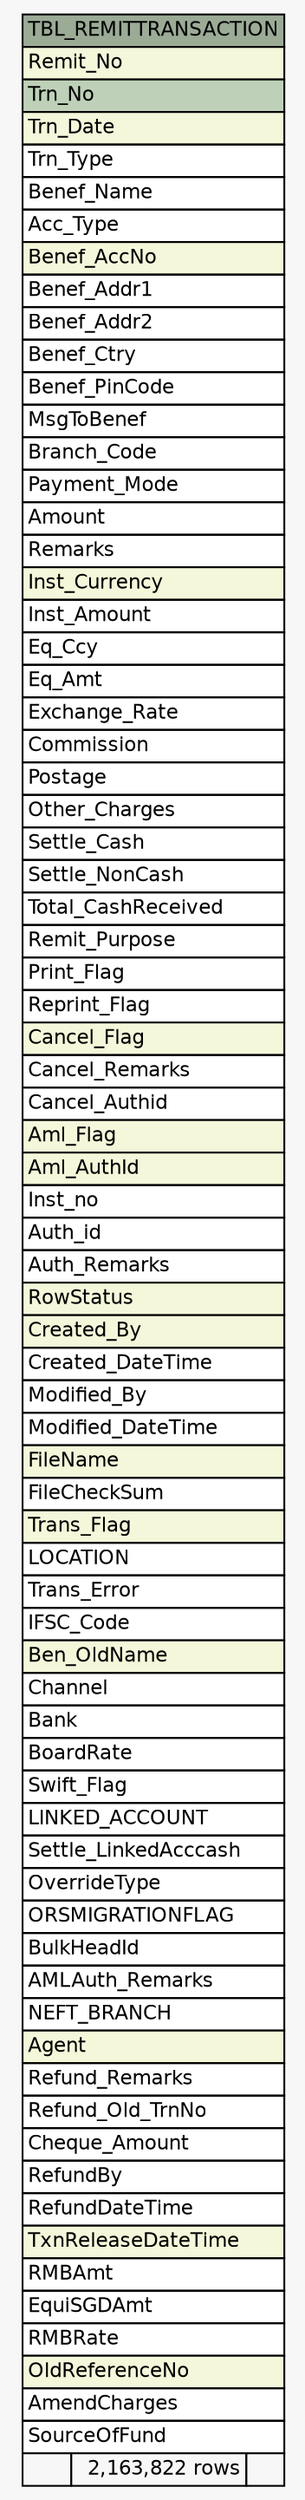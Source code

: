 // dot 2.38.0 on Windows 10 10.0
// SchemaSpy rev 590
digraph "TBL_REMITTRANSACTION" {
  graph [
    rankdir="RL"
    bgcolor="#f7f7f7"
    nodesep="0.18"
    ranksep="0.46"
    fontname="Helvetica"
    fontsize="11"
  ];
  node [
    fontname="Helvetica"
    fontsize="11"
    shape="plaintext"
  ];
  edge [
    arrowsize="0.8"
  ];
  "TBL_REMITTRANSACTION" [
    label=<
    <TABLE BORDER="0" CELLBORDER="1" CELLSPACING="0" BGCOLOR="#ffffff">
      <TR><TD COLSPAN="3" BGCOLOR="#9bab96" ALIGN="CENTER">TBL_REMITTRANSACTION</TD></TR>
      <TR><TD PORT="Remit_No" COLSPAN="3" BGCOLOR="#f4f7da" ALIGN="LEFT">Remit_No</TD></TR>
      <TR><TD PORT="Trn_No" COLSPAN="3" BGCOLOR="#bed1b8" ALIGN="LEFT">Trn_No</TD></TR>
      <TR><TD PORT="Trn_Date" COLSPAN="3" BGCOLOR="#f4f7da" ALIGN="LEFT">Trn_Date</TD></TR>
      <TR><TD PORT="Trn_Type" COLSPAN="3" ALIGN="LEFT">Trn_Type</TD></TR>
      <TR><TD PORT="Benef_Name" COLSPAN="3" ALIGN="LEFT">Benef_Name</TD></TR>
      <TR><TD PORT="Acc_Type" COLSPAN="3" ALIGN="LEFT">Acc_Type</TD></TR>
      <TR><TD PORT="Benef_AccNo" COLSPAN="3" BGCOLOR="#f4f7da" ALIGN="LEFT">Benef_AccNo</TD></TR>
      <TR><TD PORT="Benef_Addr1" COLSPAN="3" ALIGN="LEFT">Benef_Addr1</TD></TR>
      <TR><TD PORT="Benef_Addr2" COLSPAN="3" ALIGN="LEFT">Benef_Addr2</TD></TR>
      <TR><TD PORT="Benef_Ctry" COLSPAN="3" ALIGN="LEFT">Benef_Ctry</TD></TR>
      <TR><TD PORT="Benef_PinCode" COLSPAN="3" ALIGN="LEFT">Benef_PinCode</TD></TR>
      <TR><TD PORT="MsgToBenef" COLSPAN="3" ALIGN="LEFT">MsgToBenef</TD></TR>
      <TR><TD PORT="Branch_Code" COLSPAN="3" ALIGN="LEFT">Branch_Code</TD></TR>
      <TR><TD PORT="Payment_Mode" COLSPAN="3" ALIGN="LEFT">Payment_Mode</TD></TR>
      <TR><TD PORT="Amount" COLSPAN="3" ALIGN="LEFT">Amount</TD></TR>
      <TR><TD PORT="Remarks" COLSPAN="3" ALIGN="LEFT">Remarks</TD></TR>
      <TR><TD PORT="Inst_Currency" COLSPAN="3" BGCOLOR="#f4f7da" ALIGN="LEFT">Inst_Currency</TD></TR>
      <TR><TD PORT="Inst_Amount" COLSPAN="3" ALIGN="LEFT">Inst_Amount</TD></TR>
      <TR><TD PORT="Eq_Ccy" COLSPAN="3" ALIGN="LEFT">Eq_Ccy</TD></TR>
      <TR><TD PORT="Eq_Amt" COLSPAN="3" ALIGN="LEFT">Eq_Amt</TD></TR>
      <TR><TD PORT="Exchange_Rate" COLSPAN="3" ALIGN="LEFT">Exchange_Rate</TD></TR>
      <TR><TD PORT="Commission" COLSPAN="3" ALIGN="LEFT">Commission</TD></TR>
      <TR><TD PORT="Postage" COLSPAN="3" ALIGN="LEFT">Postage</TD></TR>
      <TR><TD PORT="Other_Charges" COLSPAN="3" ALIGN="LEFT">Other_Charges</TD></TR>
      <TR><TD PORT="Settle_Cash" COLSPAN="3" ALIGN="LEFT">Settle_Cash</TD></TR>
      <TR><TD PORT="Settle_NonCash" COLSPAN="3" ALIGN="LEFT">Settle_NonCash</TD></TR>
      <TR><TD PORT="Total_CashReceived" COLSPAN="3" ALIGN="LEFT">Total_CashReceived</TD></TR>
      <TR><TD PORT="Remit_Purpose" COLSPAN="3" ALIGN="LEFT">Remit_Purpose</TD></TR>
      <TR><TD PORT="Print_Flag" COLSPAN="3" ALIGN="LEFT">Print_Flag</TD></TR>
      <TR><TD PORT="Reprint_Flag" COLSPAN="3" ALIGN="LEFT">Reprint_Flag</TD></TR>
      <TR><TD PORT="Cancel_Flag" COLSPAN="3" BGCOLOR="#f4f7da" ALIGN="LEFT">Cancel_Flag</TD></TR>
      <TR><TD PORT="Cancel_Remarks" COLSPAN="3" ALIGN="LEFT">Cancel_Remarks</TD></TR>
      <TR><TD PORT="Cancel_Authid" COLSPAN="3" ALIGN="LEFT">Cancel_Authid</TD></TR>
      <TR><TD PORT="Aml_Flag" COLSPAN="3" BGCOLOR="#f4f7da" ALIGN="LEFT">Aml_Flag</TD></TR>
      <TR><TD PORT="Aml_AuthId" COLSPAN="3" BGCOLOR="#f4f7da" ALIGN="LEFT">Aml_AuthId</TD></TR>
      <TR><TD PORT="Inst_no" COLSPAN="3" ALIGN="LEFT">Inst_no</TD></TR>
      <TR><TD PORT="Auth_id" COLSPAN="3" ALIGN="LEFT">Auth_id</TD></TR>
      <TR><TD PORT="Auth_Remarks" COLSPAN="3" ALIGN="LEFT">Auth_Remarks</TD></TR>
      <TR><TD PORT="RowStatus" COLSPAN="3" BGCOLOR="#f4f7da" ALIGN="LEFT">RowStatus</TD></TR>
      <TR><TD PORT="Created_By" COLSPAN="3" BGCOLOR="#f4f7da" ALIGN="LEFT">Created_By</TD></TR>
      <TR><TD PORT="Created_DateTime" COLSPAN="3" ALIGN="LEFT">Created_DateTime</TD></TR>
      <TR><TD PORT="Modified_By" COLSPAN="3" ALIGN="LEFT">Modified_By</TD></TR>
      <TR><TD PORT="Modified_DateTime" COLSPAN="3" ALIGN="LEFT">Modified_DateTime</TD></TR>
      <TR><TD PORT="FileName" COLSPAN="3" BGCOLOR="#f4f7da" ALIGN="LEFT">FileName</TD></TR>
      <TR><TD PORT="FileCheckSum" COLSPAN="3" ALIGN="LEFT">FileCheckSum</TD></TR>
      <TR><TD PORT="Trans_Flag" COLSPAN="3" BGCOLOR="#f4f7da" ALIGN="LEFT">Trans_Flag</TD></TR>
      <TR><TD PORT="LOCATION" COLSPAN="3" ALIGN="LEFT">LOCATION</TD></TR>
      <TR><TD PORT="Trans_Error" COLSPAN="3" ALIGN="LEFT">Trans_Error</TD></TR>
      <TR><TD PORT="IFSC_Code" COLSPAN="3" ALIGN="LEFT">IFSC_Code</TD></TR>
      <TR><TD PORT="Ben_OldName" COLSPAN="3" BGCOLOR="#f4f7da" ALIGN="LEFT">Ben_OldName</TD></TR>
      <TR><TD PORT="Channel" COLSPAN="3" ALIGN="LEFT">Channel</TD></TR>
      <TR><TD PORT="Bank" COLSPAN="3" ALIGN="LEFT">Bank</TD></TR>
      <TR><TD PORT="BoardRate" COLSPAN="3" ALIGN="LEFT">BoardRate</TD></TR>
      <TR><TD PORT="Swift_Flag" COLSPAN="3" ALIGN="LEFT">Swift_Flag</TD></TR>
      <TR><TD PORT="LINKED_ACCOUNT" COLSPAN="3" ALIGN="LEFT">LINKED_ACCOUNT</TD></TR>
      <TR><TD PORT="Settle_LinkedAcccash" COLSPAN="3" ALIGN="LEFT">Settle_LinkedAcccash</TD></TR>
      <TR><TD PORT="OverrideType" COLSPAN="3" ALIGN="LEFT">OverrideType</TD></TR>
      <TR><TD PORT="ORSMIGRATIONFLAG" COLSPAN="3" ALIGN="LEFT">ORSMIGRATIONFLAG</TD></TR>
      <TR><TD PORT="BulkHeadId" COLSPAN="3" ALIGN="LEFT">BulkHeadId</TD></TR>
      <TR><TD PORT="AMLAuth_Remarks" COLSPAN="3" ALIGN="LEFT">AMLAuth_Remarks</TD></TR>
      <TR><TD PORT="NEFT_BRANCH" COLSPAN="3" ALIGN="LEFT">NEFT_BRANCH</TD></TR>
      <TR><TD PORT="Agent" COLSPAN="3" BGCOLOR="#f4f7da" ALIGN="LEFT">Agent</TD></TR>
      <TR><TD PORT="Refund_Remarks" COLSPAN="3" ALIGN="LEFT">Refund_Remarks</TD></TR>
      <TR><TD PORT="Refund_Old_TrnNo" COLSPAN="3" ALIGN="LEFT">Refund_Old_TrnNo</TD></TR>
      <TR><TD PORT="Cheque_Amount" COLSPAN="3" ALIGN="LEFT">Cheque_Amount</TD></TR>
      <TR><TD PORT="RefundBy" COLSPAN="3" ALIGN="LEFT">RefundBy</TD></TR>
      <TR><TD PORT="RefundDateTime" COLSPAN="3" ALIGN="LEFT">RefundDateTime</TD></TR>
      <TR><TD PORT="TxnReleaseDateTime" COLSPAN="3" BGCOLOR="#f4f7da" ALIGN="LEFT">TxnReleaseDateTime</TD></TR>
      <TR><TD PORT="RMBAmt" COLSPAN="3" ALIGN="LEFT">RMBAmt</TD></TR>
      <TR><TD PORT="EquiSGDAmt" COLSPAN="3" ALIGN="LEFT">EquiSGDAmt</TD></TR>
      <TR><TD PORT="RMBRate" COLSPAN="3" ALIGN="LEFT">RMBRate</TD></TR>
      <TR><TD PORT="OldReferenceNo" COLSPAN="3" BGCOLOR="#f4f7da" ALIGN="LEFT">OldReferenceNo</TD></TR>
      <TR><TD PORT="AmendCharges" COLSPAN="3" ALIGN="LEFT">AmendCharges</TD></TR>
      <TR><TD PORT="SourceOfFund" COLSPAN="3" ALIGN="LEFT">SourceOfFund</TD></TR>
      <TR><TD ALIGN="LEFT" BGCOLOR="#f7f7f7">  </TD><TD ALIGN="RIGHT" BGCOLOR="#f7f7f7">2,163,822 rows</TD><TD ALIGN="RIGHT" BGCOLOR="#f7f7f7">  </TD></TR>
    </TABLE>>
    URL="tables/TBL_REMITTRANSACTION.html"
    tooltip="TBL_REMITTRANSACTION"
  ];
}
